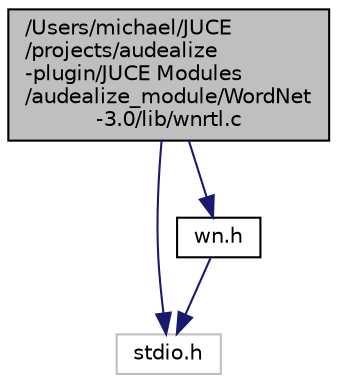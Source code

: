 digraph "/Users/michael/JUCE/projects/audealize-plugin/JUCE Modules/audealize_module/WordNet-3.0/lib/wnrtl.c"
{
  edge [fontname="Helvetica",fontsize="10",labelfontname="Helvetica",labelfontsize="10"];
  node [fontname="Helvetica",fontsize="10",shape=record];
  Node1 [label="/Users/michael/JUCE\l/projects/audealize\l-plugin/JUCE Modules\l/audealize_module/WordNet\l-3.0/lib/wnrtl.c",height=0.2,width=0.4,color="black", fillcolor="grey75", style="filled", fontcolor="black"];
  Node1 -> Node2 [color="midnightblue",fontsize="10",style="solid",fontname="Helvetica"];
  Node2 [label="stdio.h",height=0.2,width=0.4,color="grey75", fillcolor="white", style="filled"];
  Node1 -> Node3 [color="midnightblue",fontsize="10",style="solid",fontname="Helvetica"];
  Node3 [label="wn.h",height=0.2,width=0.4,color="black", fillcolor="white", style="filled",URL="$wn_8h.html"];
  Node3 -> Node2 [color="midnightblue",fontsize="10",style="solid",fontname="Helvetica"];
}
